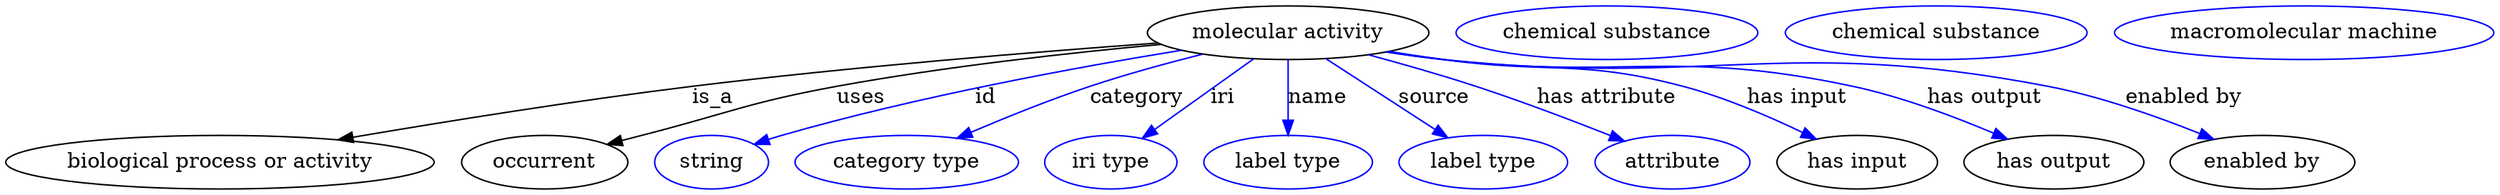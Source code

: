 digraph {
	graph [bb="0,0,1351.5,123"];
	node [label="\N"];
	"molecular activity"	 [height=0.5,
		label="molecular activity",
		pos="701.09,105",
		width=2.0943];
	"biological process or activity"	 [height=0.5,
		pos="113.09,18",
		width=3.1414];
	"molecular activity" -> "biological process or activity"	 [label=is_a,
		lp="383.09,61.5",
		pos="e,179.36,32.671 629.95,98.984 563.15,92.918 460.55,82.525 372.09,69 310.29,59.553 240.82,45.693 189.39,34.806"];
	occurrent	 [height=0.5,
		pos="288.09,18",
		width=1.2277];
	"molecular activity" -> occurrent	 [label=uses,
		lp="466.09,61.5",
		pos="e,321.95,29.742 632.22,97.572 582.42,91.568 513.69,81.979 454.09,69 402.97,57.867 390.98,51.75 341.09,36 337.99,35.02 334.79,33.988 \
331.57,32.935"];
	id	 [color=blue,
		height=0.5,
		label=string,
		pos="381.09,18",
		width=0.84854];
	"molecular activity" -> id	 [color=blue,
		label=id,
		lp="533.59,61.5",
		pos="e,404.94,29.52 641.66,93.846 584.31,82.27 495.47,62.188 421.09,36 418.85,35.21 416.56,34.346 414.26,33.436",
		style=solid];
	category	 [color=blue,
		height=0.5,
		label="category type",
		pos="488.09,18",
		width=1.6249];
	"molecular activity" -> category	 [color=blue,
		label=category,
		lp="618.59,61.5",
		pos="e,518.11,33.471 655,90.655 636.24,84.476 614.44,76.868 595.09,69 572.21,59.701 547.27,47.914 527.23,38.015",
		style=solid];
	iri	 [color=blue,
		height=0.5,
		label="iri type",
		pos="601.09,18",
		width=1.011];
	"molecular activity" -> iri	 [color=blue,
		label=iri,
		lp="663.59,61.5",
		pos="e,619.28,33.824 680.85,87.394 665.36,73.911 643.86,55.208 627.09,40.617",
		style=solid];
	name	 [color=blue,
		height=0.5,
		label="label type",
		pos="701.09,18",
		width=1.2638];
	"molecular activity" -> name	 [color=blue,
		label=name,
		lp="716.59,61.5",
		pos="e,701.09,36.003 701.09,86.974 701.09,75.192 701.09,59.561 701.09,46.158",
		style=solid];
	source	 [color=blue,
		height=0.5,
		label="label type",
		pos="810.09,18",
		width=1.2638];
	"molecular activity" -> source	 [color=blue,
		label=source,
		lp="781.09,61.5",
		pos="e,789.8,34.191 722.89,87.603 739.8,74.101 763.39,55.274 781.77,40.604",
		style=solid];
	"has attribute"	 [color=blue,
		height=0.5,
		label=attribute,
		pos="914.09,18",
		width=1.1193];
	"molecular activity" -> "has attribute"	 [color=blue,
		label="has attribute",
		lp="870.59,61.5",
		pos="e,886.57,31.496 745.35,90.366 763.4,84.144 784.38,76.581 803.09,69 828.26,58.801 856.02,46.045 877.48,35.842",
		style=solid];
	"has input"	 [height=0.5,
		pos="1015.1,18",
		width=1.1916];
	"molecular activity" -> "has input"	 [color=blue,
		label="has input",
		lp="970.09,61.5",
		pos="e,989.58,32.834 756.77,92.69 766.52,90.683 776.59,88.705 786.09,87 840.04,77.318 855.66,84.968 908.09,69 933.36,61.305 960.18,48.507 \
980.65,37.657",
		style=solid];
	"has output"	 [height=0.5,
		pos="1123.1,18",
		width=1.3179];
	"molecular activity" -> "has output"	 [color=blue,
		label="has output",
		lp="1073.6,61.5",
		pos="e,1094.9,32.532 755.32,92.466 765.5,90.411 776.09,88.475 786.09,87 880.08,73.132 906.75,91.329 999.09,69 1029.3,61.707 1061.6,48.18 \
1085.7,36.89",
		style=solid];
	"enabled by"	 [height=0.5,
		pos="1238.1,18",
		width=1.3721];
	"molecular activity" -> "enabled by"	 [color=blue,
		label="enabled by",
		lp="1185.1,61.5",
		pos="e,1208.5,32.514 754.83,92.327 765.16,90.259 775.92,88.354 786.09,87 927.29,68.19 966.85,99.035 1106.1,69 1138.5,62.018 1173.3,48.251 \
1199.1,36.779",
		style=solid];
	"molecular activity_has input"	 [color=blue,
		height=0.5,
		label="chemical substance",
		pos="874.09,105",
		width=2.2026];
	"molecular activity_has output"	 [color=blue,
		height=0.5,
		label="chemical substance",
		pos="1051.1,105",
		width=2.2026];
	"molecular activity_enabled by"	 [color=blue,
		height=0.5,
		label="macromolecular machine",
		pos="1250.1,105",
		width=2.8164];
}
